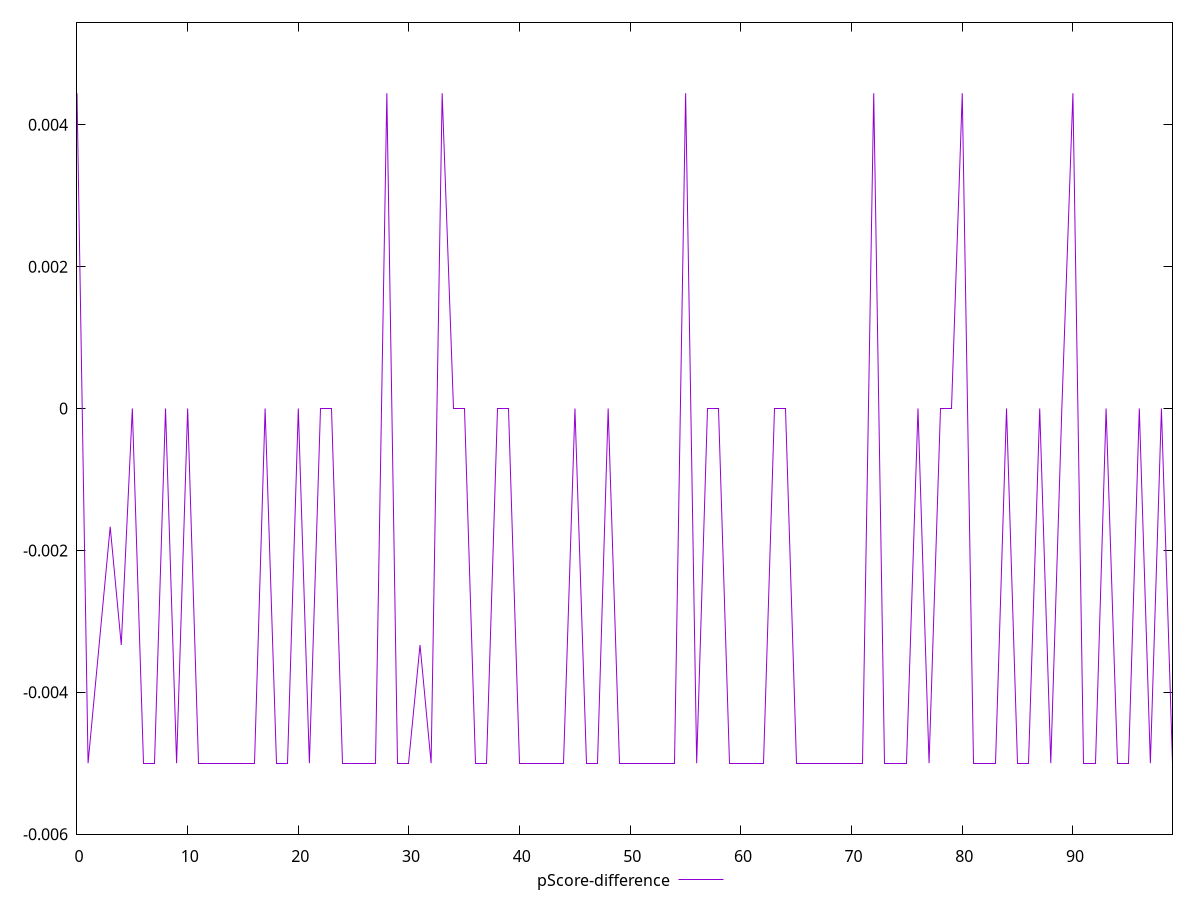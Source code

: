 reset

$pScoreDifference <<EOF
0 0.004444444444444473
1 -0.0050000000000000044
2 -0.0033333333333332993
3 -0.0016666666666665941
4 -0.0033333333333332993
5 0
6 -0.0050000000000000044
7 -0.0050000000000000044
8 0
9 -0.0050000000000000044
10 0
11 -0.0050000000000000044
12 -0.0050000000000000044
13 -0.0050000000000000044
14 -0.0050000000000000044
15 -0.0050000000000000044
16 -0.0050000000000000044
17 0
18 -0.0050000000000000044
19 -0.0050000000000000044
20 0
21 -0.0050000000000000044
22 0
23 0
24 -0.0050000000000000044
25 -0.0050000000000000044
26 -0.0050000000000000044
27 -0.0050000000000000044
28 0.004444444444444473
29 -0.0050000000000000044
30 -0.0050000000000000044
31 -0.0033333333333334103
32 -0.0050000000000000044
33 0.004444444444444473
34 0
35 0
36 -0.0050000000000000044
37 -0.0050000000000000044
38 0
39 0
40 -0.0050000000000000044
41 -0.0050000000000000044
42 -0.0050000000000000044
43 -0.0050000000000000044
44 -0.0050000000000000044
45 0
46 -0.0050000000000000044
47 -0.0050000000000000044
48 0
49 -0.0050000000000000044
50 -0.0050000000000000044
51 -0.0050000000000000044
52 -0.0050000000000000044
53 -0.0050000000000000044
54 -0.0050000000000000044
55 0.004444444444444473
56 -0.0050000000000000044
57 0
58 0
59 -0.0050000000000000044
60 -0.0050000000000000044
61 -0.0050000000000000044
62 -0.0050000000000000044
63 0
64 0
65 -0.0050000000000000044
66 -0.0050000000000000044
67 -0.0050000000000000044
68 -0.0050000000000000044
69 -0.0050000000000000044
70 -0.0050000000000000044
71 -0.0050000000000000044
72 0.004444444444444473
73 -0.0050000000000000044
74 -0.0050000000000000044
75 -0.0050000000000000044
76 0
77 -0.0050000000000000044
78 0
79 0
80 0.004444444444444473
81 -0.0050000000000000044
82 -0.0050000000000000044
83 -0.0050000000000000044
84 0
85 -0.0050000000000000044
86 -0.0050000000000000044
87 0
88 -0.0050000000000000044
89 0
90 0.004444444444444473
91 -0.0050000000000000044
92 -0.0050000000000000044
93 0
94 -0.0050000000000000044
95 -0.0050000000000000044
96 0
97 -0.0050000000000000044
98 0
99 -0.0050000000000000044
EOF

set key outside below
set xrange [0:99]
set yrange [-0.0060000000000000045:0.005444444444444473]
set trange [-0.0060000000000000045:0.005444444444444473]
set terminal svg size 640, 500 enhanced background rgb 'white'
set output "report_00017_2021-02-10T15-08-03.406Z/offscreen-images/samples/pages+cached/pScore-difference/values.svg"

plot $pScoreDifference title "pScore-difference" with line

reset
